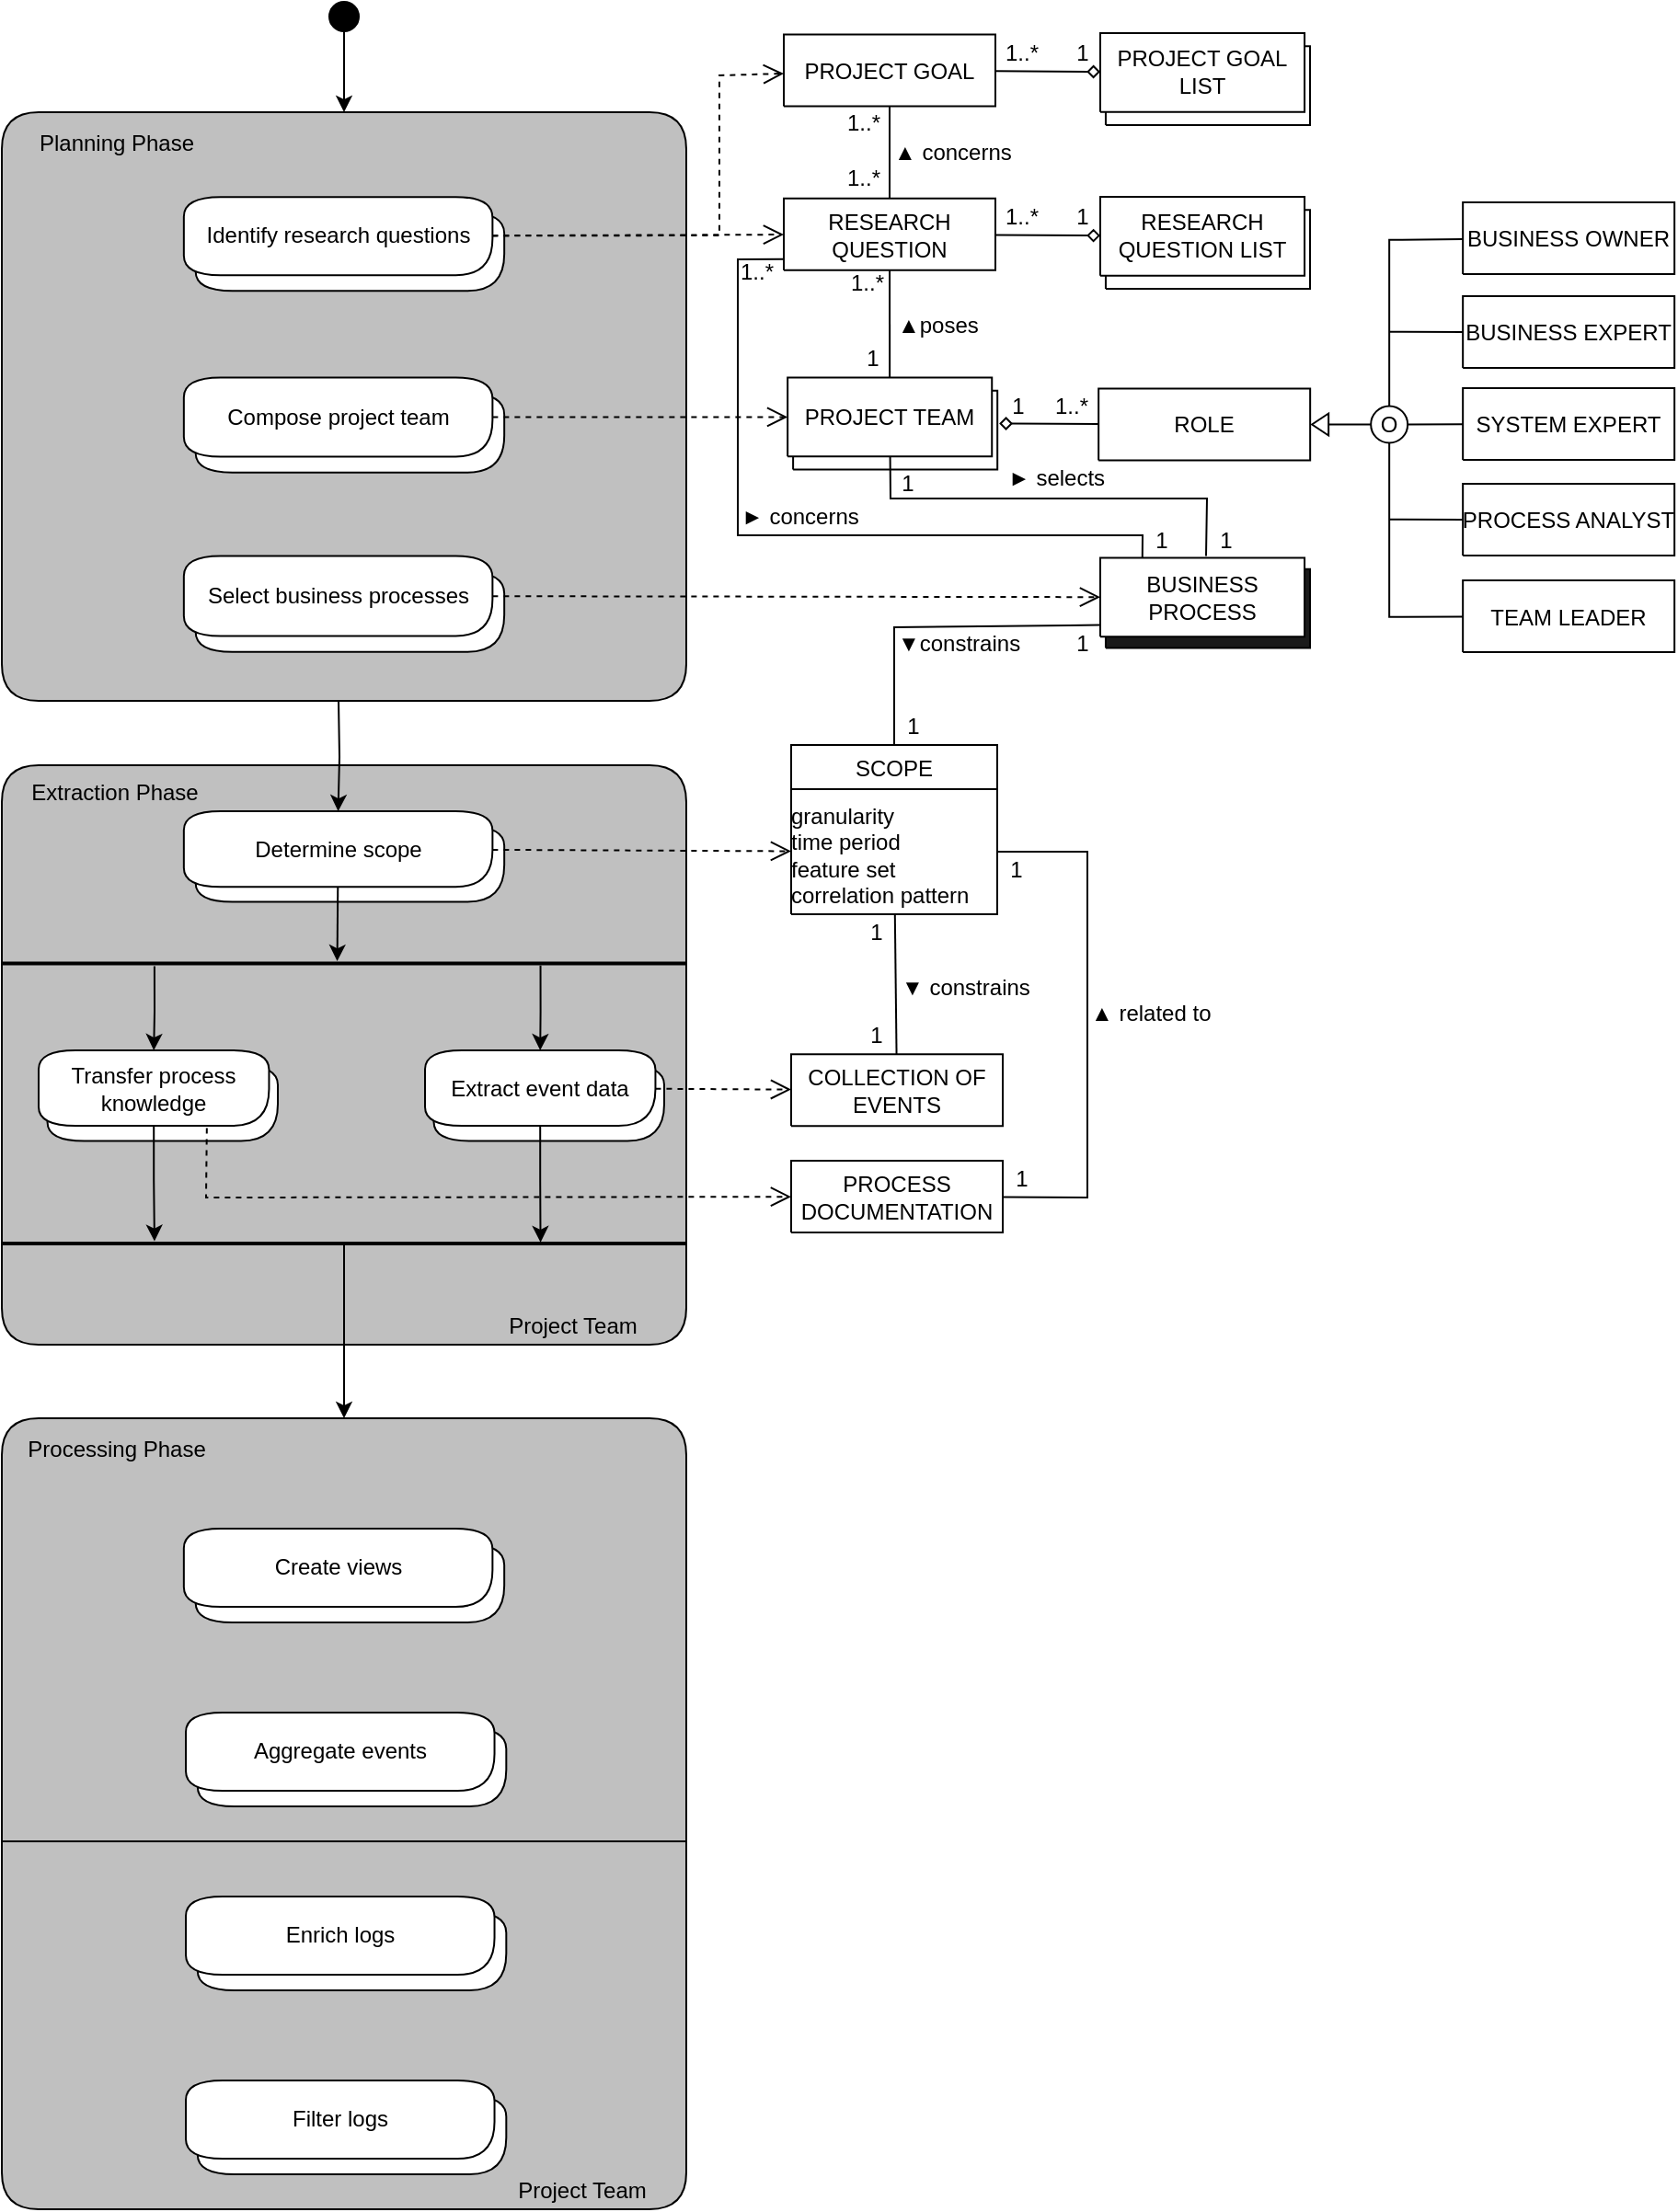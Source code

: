 <mxfile version="18.2.0" type="github">
  <diagram id="SHpENdd-WgaZAvgaDLae" name="Page-1">
    <mxGraphModel dx="2512" dy="752" grid="1" gridSize="10" guides="1" tooltips="1" connect="1" arrows="1" fold="1" page="1" pageScale="1" pageWidth="850" pageHeight="1100" math="0" shadow="0">
      <root>
        <mxCell id="0" />
        <mxCell id="1" parent="0" />
        <mxCell id="1AMB_EsV9tln2ZrjjmIT-2" style="vsdxID=5;fillColor=#C0C0C0;gradientColor=none;shape=stencil(nZBLDsIwDERP431wjlDKBThBRAyxCE2Vhu/pSTtFqrpg0Z1n5o0sDdlmCK4XYjOUnK7yVF8C2T0xaxcka6kX2ZZsc05ZLjndOw/du0qymRzx6OxGmo3Lp6N+BB4bmGjd0mP89kI2R++5baAPQKN2C/QXboL/oBvB1ft6THtgKY0Rcy7z9X7Vwva2/QI=);strokeColor=#000000;labelBackgroundColor=none;rounded=1;html=1;whiteSpace=wrap;" parent="1" vertex="1">
          <mxGeometry x="-60" y="280" width="372" height="319.998" as="geometry" />
        </mxCell>
        <mxCell id="1AMB_EsV9tln2ZrjjmIT-95" style="vsdxID=5;fillColor=#C0C0C0;gradientColor=none;shape=stencil(nZBLDsIwDERP431wjlDKBThBRAyxCE2Vhu/pSTtFqrpg0Z1n5o0sDdlmCK4XYjOUnK7yVF8C2T0xaxcka6kX2ZZsc05ZLjndOw/du0qymRzx6OxGmo3Lp6N+BB4bmGjd0mP89kI2R++5baAPQKN2C/QXboL/oBvB1ft6THtgKY0Rcy7z9X7Vwva2/QI=);strokeColor=#000000;labelBackgroundColor=none;rounded=1;html=1;whiteSpace=wrap;" parent="1" vertex="1">
          <mxGeometry x="-60" y="635" width="372" height="315" as="geometry" />
        </mxCell>
        <mxCell id="1AMB_EsV9tln2ZrjjmIT-93" style="edgeStyle=orthogonalEdgeStyle;rounded=0;orthogonalLoop=1;jettySize=auto;html=1;" parent="1" source="1AMB_EsV9tln2ZrjjmIT-1" target="1AMB_EsV9tln2ZrjjmIT-2" edge="1">
          <mxGeometry relative="1" as="geometry" />
        </mxCell>
        <mxCell id="1AMB_EsV9tln2ZrjjmIT-1" style="vsdxID=5;fillColor=#000000;gradientColor=none;shape=stencil(vVFBDgIhDHwNRxKE+IJ1/Ufjll0iLpuCLv5eSDWKevLgbaYznTatMF2cYEGhVUwUjri6IU3C7ITWbp6QXCpImF6YzgbCkcJ5HpgvUJ0VncKlJmTuU7VDqyuzLdM9O4EORaLcaIpa7yNoo75GqSwhuygpJEguzM1UDzSiLGOk9TDec1iKK+LyUf5lsf+tVcDzzNZ5z1961d/fUkr8UtPfAA==);strokeColor=#000000;labelBackgroundColor=none;rounded=0;html=1;whiteSpace=wrap;" parent="1" vertex="1">
          <mxGeometry x="118" y="220" width="16" height="16" as="geometry" />
        </mxCell>
        <mxCell id="1AMB_EsV9tln2ZrjjmIT-23" value="RESEARCH QUESTION" style="verticalAlign=middle;align=center;vsdxID=5;fillColor=#FFFFFF;gradientColor=none;shape=stencil(nZBLDoAgDERP0z3SIyjew0SURgSD+Lu9kMZoXLhwN9O+tukAlrNpJg1SzDH4QW/URgNYgZTkjA4UkwJUgGXng+6DX1zLfmoymdXo17xh5zmRJ6Q42BWCfc2oJfdAr+Yv+AP9Cb7OJ3H/2JG1HNGz/84klThPVCc=);strokeColor=#000000;spacingTop=1;spacingLeft=-2;spacingRight=-2;labelBackgroundColor=none;rounded=0;html=1;whiteSpace=wrap;" parent="1" vertex="1">
          <mxGeometry x="365" y="326.83" width="115" height="39" as="geometry" />
        </mxCell>
        <mxCell id="1AMB_EsV9tln2ZrjjmIT-39" value="BUSINESS EXPERT" style="verticalAlign=middle;align=center;vsdxID=5;fillColor=#FFFFFF;gradientColor=none;shape=stencil(nZBLDoAgDERP0z3SIyjew0SURgSD+Lu9kMZoXLhwN9O+tukAlrNpJg1SzDH4QW/URgNYgZTkjA4UkwJUgGXng+6DX1zLfmoymdXo17xh5zmRJ6Q42BWCfc2oJfdAr+Yv+AP9Cb7OJ3H/2JG1HNGz/84klThPVCc=);strokeColor=#000000;spacingTop=1;spacingLeft=-2;spacingRight=-2;labelBackgroundColor=none;rounded=0;html=1;whiteSpace=wrap;" parent="1" vertex="1">
          <mxGeometry x="734.08" y="380" width="115" height="39" as="geometry" />
        </mxCell>
        <mxCell id="1AMB_EsV9tln2ZrjjmIT-40" style="vsdxID=5;fillColor=none;gradientColor=none;strokeColor=none;labelBackgroundColor=none;rounded=0;html=1;whiteSpace=wrap;" parent="1" vertex="1">
          <mxGeometry x="537" y="326" width="115" height="50" as="geometry" />
        </mxCell>
        <mxCell id="1AMB_EsV9tln2ZrjjmIT-41" value="" style="verticalAlign=middle;align=center;vsdxID=6;fillColor=#FFFFFF;gradientColor=none;shape=stencil(nZBLDoAgDERP0z3SIyjew0SURgSD+Lu9kMZoXLhwN9O+tukAlrNpJg1SzDH4QW/URgNYgZTkjA4UkwJUgGXng+6DX1zLfmoymdXo17xh5zmRJ6Q42BWCfc2oJfdAr+Yv+AP9Cb7OJ3H/2JG1HNGz/84klThPVCc=);strokeColor=#000000;spacingLeft=-2;spacingRight=-2;labelBackgroundColor=none;rounded=0;html=1;whiteSpace=wrap;" parent="1AMB_EsV9tln2ZrjjmIT-40" vertex="1">
          <mxGeometry x="2.974" y="7.143" width="111.034" height="42.857" as="geometry" />
        </mxCell>
        <mxCell id="1AMB_EsV9tln2ZrjjmIT-42" value="RESEARCH QUESTION LIST" style="verticalAlign=middle;align=center;vsdxID=7;fillColor=#FFFFFF;gradientColor=none;shape=stencil(nZBLDoAgDERP0z3SIyjew0SURgSD+Lu9kMZoXLhwN9O+tukAlrNpJg1SzDH4QW/URgNYgZTkjA4UkwJUgGXng+6DX1zLfmoymdXo17xh5zmRJ6Q42BWCfc2oJfdAr+Yv+AP9Cb7OJ3H/2JG1HNGz/84klThPVCc=);strokeColor=#000000;spacingLeft=-2;spacingRight=-2;labelBackgroundColor=none;rounded=0;html=1;whiteSpace=wrap;" parent="1AMB_EsV9tln2ZrjjmIT-40" vertex="1">
          <mxGeometry width="111.034" height="42.857" as="geometry" />
        </mxCell>
        <mxCell id="1AMB_EsV9tln2ZrjjmIT-43" style="vsdxID=5;edgeStyle=none;startArrow=none;endFill=0;endArrow=diamond;startSize=5;endSize=5;strokeColor=#000000;spacingTop=0;spacingBottom=0;spacingLeft=0;spacingRight=0;verticalAlign=middle;html=1;labelBackgroundColor=#FFFFFF;rounded=0;" parent="1" source="1AMB_EsV9tln2ZrjjmIT-23" target="1AMB_EsV9tln2ZrjjmIT-42" edge="1">
          <mxGeometry y="-1069" relative="1" as="geometry">
            <mxPoint y="-1069" as="offset" />
            <Array as="points" />
            <mxPoint x="550" y="560.83" as="sourcePoint" />
            <mxPoint x="802" y="460.83" as="targetPoint" />
          </mxGeometry>
        </mxCell>
        <mxCell id="1AMB_EsV9tln2ZrjjmIT-45" value="1..*" style="text;html=1;align=center;verticalAlign=middle;resizable=0;points=[];autosize=1;strokeColor=none;fillColor=none;" parent="1" vertex="1">
          <mxGeometry x="479" y="327" width="30" height="20" as="geometry" />
        </mxCell>
        <mxCell id="1AMB_EsV9tln2ZrjjmIT-46" value="SYSTEM EXPERT" style="verticalAlign=middle;align=center;vsdxID=5;fillColor=#FFFFFF;gradientColor=none;shape=stencil(nZBLDoAgDERP0z3SIyjew0SURgSD+Lu9kMZoXLhwN9O+tukAlrNpJg1SzDH4QW/URgNYgZTkjA4UkwJUgGXng+6DX1zLfmoymdXo17xh5zmRJ6Q42BWCfc2oJfdAr+Yv+AP9Cb7OJ3H/2JG1HNGz/84klThPVCc=);strokeColor=#000000;spacingTop=1;spacingLeft=-2;spacingRight=-2;labelBackgroundColor=none;rounded=0;html=1;whiteSpace=wrap;" parent="1" vertex="1">
          <mxGeometry x="734.08" y="430.0" width="115" height="39" as="geometry" />
        </mxCell>
        <mxCell id="1AMB_EsV9tln2ZrjjmIT-47" value="BUSINESS OWNER" style="verticalAlign=middle;align=center;vsdxID=5;fillColor=#FFFFFF;gradientColor=none;shape=stencil(nZBLDoAgDERP0z3SIyjew0SURgSD+Lu9kMZoXLhwN9O+tukAlrNpJg1SzDH4QW/URgNYgZTkjA4UkwJUgGXng+6DX1zLfmoymdXo17xh5zmRJ6Q42BWCfc2oJfdAr+Yv+AP9Cb7OJ3H/2JG1HNGz/84klThPVCc=);strokeColor=#000000;spacingTop=1;spacingLeft=-2;spacingRight=-2;labelBackgroundColor=none;rounded=0;html=1;whiteSpace=wrap;" parent="1" vertex="1">
          <mxGeometry x="734.08" y="329" width="115" height="39" as="geometry" />
        </mxCell>
        <mxCell id="1AMB_EsV9tln2ZrjjmIT-48" value="PROCESS ANALYST" style="verticalAlign=middle;align=center;vsdxID=5;fillColor=#FFFFFF;gradientColor=none;shape=stencil(nZBLDoAgDERP0z3SIyjew0SURgSD+Lu9kMZoXLhwN9O+tukAlrNpJg1SzDH4QW/URgNYgZTkjA4UkwJUgGXng+6DX1zLfmoymdXo17xh5zmRJ6Q42BWCfc2oJfdAr+Yv+AP9Cb7OJ3H/2JG1HNGz/84klThPVCc=);strokeColor=#000000;spacingTop=1;spacingLeft=-2;spacingRight=-2;labelBackgroundColor=none;rounded=0;html=1;whiteSpace=wrap;" parent="1" vertex="1">
          <mxGeometry x="734.08" y="482.0" width="115" height="39" as="geometry" />
        </mxCell>
        <mxCell id="1AMB_EsV9tln2ZrjjmIT-54" style="vsdxID=5;edgeStyle=none;startArrow=none;endArrow=none;startSize=5;endSize=5;strokeColor=#000000;spacingTop=0;spacingBottom=0;spacingLeft=0;spacingRight=0;verticalAlign=middle;html=1;labelBackgroundColor=#FFFFFF;rounded=0;" parent="1" source="1AMB_EsV9tln2ZrjjmIT-39" edge="1">
          <mxGeometry y="-1149" relative="1" as="geometry">
            <mxPoint y="-1149" as="offset" />
            <Array as="points" />
            <mxPoint x="664.08" y="458.75" as="sourcePoint" />
            <mxPoint x="694.08" y="399.42" as="targetPoint" />
          </mxGeometry>
        </mxCell>
        <mxCell id="1AMB_EsV9tln2ZrjjmIT-56" style="vsdxID=5;edgeStyle=none;startArrow=none;endArrow=none;startSize=5;endSize=5;strokeColor=#000000;spacingTop=0;spacingBottom=0;spacingLeft=0;spacingRight=0;verticalAlign=middle;html=1;labelBackgroundColor=#FFFFFF;rounded=0;entryX=1;entryY=0.5;entryDx=0;entryDy=0;" parent="1" source="1AMB_EsV9tln2ZrjjmIT-46" target="1AMB_EsV9tln2ZrjjmIT-79" edge="1">
          <mxGeometry y="-1149" relative="1" as="geometry">
            <mxPoint y="-1149" as="offset" />
            <Array as="points" />
            <mxPoint x="754.08" y="404.75" as="sourcePoint" />
            <mxPoint x="694.08" y="436.75" as="targetPoint" />
          </mxGeometry>
        </mxCell>
        <mxCell id="1AMB_EsV9tln2ZrjjmIT-59" value="TEAM LEADER" style="verticalAlign=middle;align=center;vsdxID=5;fillColor=#FFFFFF;gradientColor=none;shape=stencil(nZBLDoAgDERP0z3SIyjew0SURgSD+Lu9kMZoXLhwN9O+tukAlrNpJg1SzDH4QW/URgNYgZTkjA4UkwJUgGXng+6DX1zLfmoymdXo17xh5zmRJ6Q42BWCfc2oJfdAr+Yv+AP9Cb7OJ3H/2JG1HNGz/84klThPVCc=);strokeColor=#000000;spacingTop=1;spacingLeft=-2;spacingRight=-2;labelBackgroundColor=none;rounded=0;html=1;whiteSpace=wrap;" parent="1" vertex="1">
          <mxGeometry x="734.08" y="534.5" width="115" height="39" as="geometry" />
        </mxCell>
        <mxCell id="1AMB_EsV9tln2ZrjjmIT-63" style="vsdxID=5;edgeStyle=none;startArrow=none;endArrow=none;startSize=5;endSize=5;strokeColor=#000000;spacingTop=0;spacingBottom=0;spacingLeft=0;spacingRight=0;verticalAlign=middle;html=1;labelBackgroundColor=#FFFFFF;rounded=0;entryX=0.5;entryY=1;entryDx=0;entryDy=0;" parent="1" source="1AMB_EsV9tln2ZrjjmIT-59" target="1AMB_EsV9tln2ZrjjmIT-79" edge="1">
          <mxGeometry y="-1149" relative="1" as="geometry">
            <mxPoint y="-1149" as="offset" />
            <Array as="points">
              <mxPoint x="694.08" y="554.42" />
            </Array>
            <mxPoint x="744.08" y="433.75" as="sourcePoint" />
            <mxPoint x="694.08" y="528.75" as="targetPoint" />
          </mxGeometry>
        </mxCell>
        <mxCell id="1AMB_EsV9tln2ZrjjmIT-76" value="1" style="text;html=1;align=center;verticalAlign=middle;resizable=0;points=[];autosize=1;strokeColor=none;fillColor=none;" parent="1" vertex="1">
          <mxGeometry x="517" y="327.0" width="20" height="20" as="geometry" />
        </mxCell>
        <mxCell id="1AMB_EsV9tln2ZrjjmIT-77" value="ROLE" style="verticalAlign=middle;align=center;vsdxID=5;fillColor=#FFFFFF;gradientColor=none;shape=stencil(nZBLDoAgDERP0z3SIyjew0SURgSD+Lu9kMZoXLhwN9O+tukAlrNpJg1SzDH4QW/URgNYgZTkjA4UkwJUgGXng+6DX1zLfmoymdXo17xh5zmRJ6Q42BWCfc2oJfdAr+Yv+AP9Cb7OJ3H/2JG1HNGz/84klThPVCc=);strokeColor=#000000;spacingTop=1;spacingLeft=-2;spacingRight=-2;labelBackgroundColor=none;rounded=0;html=1;whiteSpace=wrap;" parent="1" vertex="1">
          <mxGeometry x="536.08" y="430.25" width="115" height="39" as="geometry" />
        </mxCell>
        <mxCell id="1AMB_EsV9tln2ZrjjmIT-78" style="vsdxID=5;edgeStyle=none;startArrow=none;endFill=0;endArrow=diamond;startSize=5;endSize=5;strokeColor=#000000;spacingTop=0;spacingBottom=0;spacingLeft=0;spacingRight=0;verticalAlign=middle;html=1;labelBackgroundColor=#FFFFFF;rounded=0;entryX=1;entryY=0.5;entryDx=0;entryDy=0;" parent="1" source="1AMB_EsV9tln2ZrjjmIT-77" edge="1">
          <mxGeometry y="-1069" relative="1" as="geometry">
            <mxPoint y="-1069" as="offset" />
            <Array as="points" />
            <mxPoint x="549.08" y="534.42" as="sourcePoint" />
            <mxPoint x="482.08" y="449.25" as="targetPoint" />
          </mxGeometry>
        </mxCell>
        <mxCell id="1AMB_EsV9tln2ZrjjmIT-80" style="vsdxID=5;edgeStyle=none;startArrow=none;endArrow=none;startSize=5;endSize=5;strokeColor=#000000;spacingTop=0;spacingBottom=0;spacingLeft=0;spacingRight=0;verticalAlign=middle;html=1;labelBackgroundColor=#FFFFFF;rounded=0;exitX=0.5;exitY=0;exitDx=0;exitDy=0;" parent="1" source="1AMB_EsV9tln2ZrjjmIT-79" target="1AMB_EsV9tln2ZrjjmIT-47" edge="1">
          <mxGeometry y="-1149" relative="1" as="geometry">
            <mxPoint y="-1149" as="offset" />
            <Array as="points">
              <mxPoint x="694.08" y="349.42" />
            </Array>
            <mxPoint x="549.08" y="459.42" as="sourcePoint" />
            <mxPoint x="709.08" y="479.42" as="targetPoint" />
          </mxGeometry>
        </mxCell>
        <mxCell id="1AMB_EsV9tln2ZrjjmIT-88" value="" style="group" parent="1" vertex="1" connectable="0">
          <mxGeometry x="652.08" y="414.75" width="52" height="20" as="geometry" />
        </mxCell>
        <mxCell id="1AMB_EsV9tln2ZrjjmIT-79" value="O" style="ellipse;whiteSpace=wrap;html=1;aspect=fixed;" parent="1AMB_EsV9tln2ZrjjmIT-88" vertex="1">
          <mxGeometry x="32" y="25" width="20" height="20" as="geometry" />
        </mxCell>
        <mxCell id="1AMB_EsV9tln2ZrjjmIT-82" value="" style="triangle;whiteSpace=wrap;html=1;direction=west;" parent="1AMB_EsV9tln2ZrjjmIT-88" vertex="1">
          <mxGeometry y="29.0" width="9" height="12" as="geometry" />
        </mxCell>
        <mxCell id="1AMB_EsV9tln2ZrjjmIT-84" style="vsdxID=5;edgeStyle=none;startArrow=none;endArrow=none;startSize=5;endSize=5;strokeColor=#000000;spacingTop=0;spacingBottom=0;spacingLeft=0;spacingRight=0;verticalAlign=middle;html=1;labelBackgroundColor=#FFFFFF;rounded=0;exitX=0;exitY=0.5;exitDx=0;exitDy=0;entryX=0;entryY=0.5;entryDx=0;entryDy=0;" parent="1AMB_EsV9tln2ZrjjmIT-88" source="1AMB_EsV9tln2ZrjjmIT-82" target="1AMB_EsV9tln2ZrjjmIT-79" edge="1">
          <mxGeometry y="-1149" relative="1" as="geometry">
            <mxPoint y="-1149" as="offset" />
            <Array as="points" />
            <mxPoint x="-103" y="44.67" as="sourcePoint" />
            <mxPoint x="-133" y="154.67" as="targetPoint" />
          </mxGeometry>
        </mxCell>
        <mxCell id="1AMB_EsV9tln2ZrjjmIT-106" value="1" style="text;html=1;align=center;verticalAlign=middle;resizable=0;points=[];autosize=1;strokeColor=none;fillColor=none;" parent="1" vertex="1">
          <mxGeometry x="482.08" y="430.0" width="20" height="20" as="geometry" />
        </mxCell>
        <mxCell id="1AMB_EsV9tln2ZrjjmIT-107" value="1..*" style="text;html=1;align=center;verticalAlign=middle;resizable=0;points=[];autosize=1;strokeColor=none;fillColor=none;" parent="1" vertex="1">
          <mxGeometry x="506.08" y="430.25" width="30" height="20" as="geometry" />
        </mxCell>
        <mxCell id="1AMB_EsV9tln2ZrjjmIT-108" style="vsdxID=5;fillColor=none;gradientColor=none;strokeColor=none;spacingTop=-3;spacingBottom=-3;spacingLeft=-3;spacingRight=-3;labelBackgroundColor=none;rounded=0;html=1;whiteSpace=wrap;" parent="1" vertex="1">
          <mxGeometry x="369" y="624" width="112" height="92" as="geometry" />
        </mxCell>
        <mxCell id="1AMB_EsV9tln2ZrjjmIT-109" value="SCOPE" style="verticalAlign=middle;align=center;vsdxID=7;fillColor=#FFFFFF;gradientColor=none;shape=stencil(nZBLDoAgDERP0z3SIyjew0SURgSD+Lu9kMZoXLhwN9O+tukAlrNpJg1SzDH4QW/URgNYgZTkjA4UkwJUgGXng+6DX1zLfmoymdXo17xh5zmRJ6Q42BWCfc2oJfdAr+Yv+AP9Cb7OJ3H/2JG1HNGz/84klThPVCc=);strokeColor=#000000;spacingTop=1;spacingLeft=-2;spacingRight=-2;labelBackgroundColor=none;rounded=0;html=1;whiteSpace=wrap;" parent="1AMB_EsV9tln2ZrjjmIT-108" vertex="1">
          <mxGeometry width="112" height="24" as="geometry" />
        </mxCell>
        <mxCell id="1AMB_EsV9tln2ZrjjmIT-110" value="&lt;div&gt;granularity&lt;/div&gt;&lt;div&gt;time period&lt;/div&gt;&lt;div&gt;feature set&lt;br&gt;&lt;/div&gt;&lt;div&gt;correlation pattern&lt;br&gt;&lt;/div&gt;" style="verticalAlign=top;align=left;vsdxID=8;fillColor=#FFFFFF;gradientColor=none;shape=stencil(nZBLDoAgDERP0z3SIyjew0SURgSD+Lu9kMZoXLhwN9O+tukAlrNpJg1SzDH4QW/URgNYgZTkjA4UkwJUgGXng+6DX1zLfmoymdXo17xh5zmRJ6Q42BWCfc2oJfdAr+Yv+AP9Cb7OJ3H/2JG1HNGz/84klThPVCc=);strokeColor=#000000;spacingTop=1;spacingLeft=-2;spacingRight=-2;labelBackgroundColor=none;rounded=0;html=1;whiteSpace=wrap;" parent="1AMB_EsV9tln2ZrjjmIT-108" vertex="1">
          <mxGeometry y="24" width="112" height="68" as="geometry" />
        </mxCell>
        <mxCell id="1AMB_EsV9tln2ZrjjmIT-114" value="&lt;div align=&quot;left&quot;&gt;► selects&lt;/div&gt;" style="text;html=1;align=left;verticalAlign=middle;resizable=0;points=[];autosize=1;strokeColor=none;fillColor=none;rotation=0;" parent="1" vertex="1">
          <mxGeometry x="485" y="469.25" width="70" height="20" as="geometry" />
        </mxCell>
        <mxCell id="1AMB_EsV9tln2ZrjjmIT-115" style="vsdxID=5;edgeStyle=none;startArrow=none;endArrow=none;startSize=5;endSize=5;strokeColor=#000000;spacingTop=0;spacingBottom=0;spacingLeft=0;spacingRight=0;verticalAlign=middle;html=1;labelBackgroundColor=#FFFFFF;rounded=0;fontSize=18;entryX=0;entryY=0.846;entryDx=0;entryDy=0;entryPerimeter=0;exitX=0.199;exitY=0.021;exitDx=0;exitDy=0;exitPerimeter=0;" parent="1" target="1AMB_EsV9tln2ZrjjmIT-23" edge="1" source="xllEy8jL0NuWVvfhMCPy-58">
          <mxGeometry y="-1149" relative="1" as="geometry">
            <mxPoint y="-1149" as="offset" />
            <Array as="points">
              <mxPoint x="560" y="510" />
              <mxPoint x="340" y="510" />
              <mxPoint x="340" y="360" />
            </Array>
            <mxPoint x="530" y="510" as="sourcePoint" />
            <mxPoint x="500" y="370" as="targetPoint" />
          </mxGeometry>
        </mxCell>
        <mxCell id="1AMB_EsV9tln2ZrjjmIT-117" value="&lt;div align=&quot;left&quot;&gt;► concerns&lt;br&gt;&lt;/div&gt;" style="text;html=1;align=left;verticalAlign=middle;resizable=0;points=[];autosize=1;strokeColor=none;fillColor=none;rotation=0;" parent="1" vertex="1">
          <mxGeometry x="340" y="489.83" width="80" height="20" as="geometry" />
        </mxCell>
        <mxCell id="1AMB_EsV9tln2ZrjjmIT-118" style="vsdxID=5;edgeStyle=none;startArrow=none;endArrow=none;startSize=5;endSize=5;strokeColor=#000000;spacingTop=0;spacingBottom=0;spacingLeft=0;spacingRight=0;verticalAlign=middle;html=1;labelBackgroundColor=#FFFFFF;rounded=0;" parent="1" source="1AMB_EsV9tln2ZrjjmIT-48" edge="1">
          <mxGeometry y="-1149" relative="1" as="geometry">
            <mxPoint y="-1149" as="offset" />
            <Array as="points" />
            <mxPoint x="729.08" y="501.45" as="sourcePoint" />
            <mxPoint x="694.08" y="501.42" as="targetPoint" />
          </mxGeometry>
        </mxCell>
        <mxCell id="1AMB_EsV9tln2ZrjjmIT-119" value="1..*" style="text;html=1;align=center;verticalAlign=middle;resizable=0;points=[];autosize=1;strokeColor=none;fillColor=none;" parent="1" vertex="1">
          <mxGeometry x="335" y="357.11" width="30" height="20" as="geometry" />
        </mxCell>
        <mxCell id="1AMB_EsV9tln2ZrjjmIT-120" value="1" style="text;html=1;align=center;verticalAlign=middle;resizable=0;points=[];autosize=1;strokeColor=none;fillColor=none;" parent="1" vertex="1">
          <mxGeometry x="560" y="502.5" width="20" height="20" as="geometry" />
        </mxCell>
        <mxCell id="1AMB_EsV9tln2ZrjjmIT-123" style="vsdxID=5;edgeStyle=none;startArrow=none;endArrow=none;startSize=5;endSize=5;strokeColor=#000000;spacingTop=0;spacingBottom=0;spacingLeft=0;spacingRight=0;verticalAlign=middle;html=1;labelBackgroundColor=#FFFFFF;rounded=0;" parent="1" source="xllEy8jL0NuWVvfhMCPy-63" target="1AMB_EsV9tln2ZrjjmIT-23" edge="1">
          <mxGeometry y="-1149" relative="1" as="geometry">
            <mxPoint y="-1149" as="offset" />
            <Array as="points" />
            <mxPoint x="423.513" y="421.83" as="sourcePoint" />
            <mxPoint x="404.517" y="369.997" as="targetPoint" />
          </mxGeometry>
        </mxCell>
        <mxCell id="1AMB_EsV9tln2ZrjjmIT-124" value="&lt;div align=&quot;left&quot;&gt;▲poses&lt;/div&gt;" style="text;html=1;align=left;verticalAlign=middle;resizable=0;points=[];autosize=1;strokeColor=none;fillColor=none;rotation=0;" parent="1" vertex="1">
          <mxGeometry x="425" y="386.14" width="60" height="20" as="geometry" />
        </mxCell>
        <mxCell id="1AMB_EsV9tln2ZrjjmIT-125" value="1..*" style="text;html=1;align=center;verticalAlign=middle;resizable=0;points=[];autosize=1;strokeColor=none;fillColor=none;" parent="1" vertex="1">
          <mxGeometry x="395" y="362.83" width="30" height="20" as="geometry" />
        </mxCell>
        <mxCell id="1AMB_EsV9tln2ZrjjmIT-126" value="1" style="text;html=1;align=center;verticalAlign=middle;resizable=0;points=[];autosize=1;strokeColor=none;fillColor=none;" parent="1" vertex="1">
          <mxGeometry x="403" y="403.83" width="20" height="20" as="geometry" />
        </mxCell>
        <mxCell id="1AMB_EsV9tln2ZrjjmIT-130" style="vsdxID=5;edgeStyle=none;startArrow=none;endArrow=none;startSize=5;endSize=5;strokeColor=#000000;spacingTop=0;spacingBottom=0;spacingLeft=0;spacingRight=0;verticalAlign=middle;html=1;labelBackgroundColor=#FFFFFF;rounded=0;" parent="1" edge="1" target="1AMB_EsV9tln2ZrjjmIT-110" source="xllEy8jL0NuWVvfhMCPy-42">
          <mxGeometry y="-1149" relative="1" as="geometry">
            <mxPoint y="-1149" as="offset" />
            <Array as="points" />
            <mxPoint x="413.513" y="783.5" as="sourcePoint" />
            <mxPoint x="413.503" y="727.5" as="targetPoint" />
          </mxGeometry>
        </mxCell>
        <mxCell id="1AMB_EsV9tln2ZrjjmIT-131" value="&lt;div align=&quot;left&quot;&gt;▼ constrains&lt;/div&gt;" style="text;html=1;align=left;verticalAlign=middle;resizable=0;points=[];autosize=1;strokeColor=none;fillColor=none;rotation=0;" parent="1" vertex="1">
          <mxGeometry x="427" y="745.5" width="90" height="20" as="geometry" />
        </mxCell>
        <mxCell id="1AMB_EsV9tln2ZrjjmIT-132" value="1" style="text;html=1;align=center;verticalAlign=middle;resizable=0;points=[];autosize=1;strokeColor=none;fillColor=none;" parent="1" vertex="1">
          <mxGeometry x="405" y="716" width="20" height="20" as="geometry" />
        </mxCell>
        <mxCell id="1AMB_EsV9tln2ZrjjmIT-133" value="1" style="text;html=1;align=center;verticalAlign=middle;resizable=0;points=[];autosize=1;strokeColor=none;fillColor=none;" parent="1" vertex="1">
          <mxGeometry x="405.08" y="772.13" width="20" height="20" as="geometry" />
        </mxCell>
        <mxCell id="xllEy8jL0NuWVvfhMCPy-7" style="vsdxID=5;fillColor=none;gradientColor=none;strokeColor=none;labelBackgroundColor=none;rounded=0;html=1;whiteSpace=wrap;" vertex="1" parent="1">
          <mxGeometry x="38.925" y="660.038" width="174.15" height="49.262" as="geometry" />
        </mxCell>
        <mxCell id="xllEy8jL0NuWVvfhMCPy-8" value="" style="verticalAlign=middle;align=center;vsdxID=6;fillColor=#FFFFFF;gradientColor=none;shape=stencil(nZBLDsIwDERP431wjlDKBThBRAyxCE2Vhu/pSTtFqrpg0Z1n5o0sDdlmCK4XYjOUnK7yVF8C2T0xaxcka6kX2ZZsc05ZLjndOw/du0qymRzx6OxGmo3Lp6N+BB4bmGjd0mP89kI2R++5baAPQKN2C/QXboL/oBvB1ft6THtgKY0Rcy7z9X7Vwva2/QI=);strokeColor=#000000;labelBackgroundColor=none;rounded=1;html=1;whiteSpace=wrap;" vertex="1" parent="xllEy8jL0NuWVvfhMCPy-7">
          <mxGeometry x="6.391" y="8.21" width="167.759" height="41.051" as="geometry" />
        </mxCell>
        <mxCell id="xllEy8jL0NuWVvfhMCPy-9" value="Determine scope" style="verticalAlign=middle;align=center;vsdxID=7;fillColor=#FFFFFF;gradientColor=none;shape=stencil(nZBLDsIwDERP431wjlDKBThBRAyxCE2Vhu/pSTtFqrpg0Z1n5o0sDdlmCK4XYjOUnK7yVF8C2T0xaxcka6kX2ZZsc05ZLjndOw/du0qymRzx6OxGmo3Lp6N+BB4bmGjd0mP89kI2R++5baAPQKN2C/QXboL/oBvB1ft6THtgKY0Rcy7z9X7Vwva2/QI=);strokeColor=#000000;labelBackgroundColor=none;rounded=1;html=1;whiteSpace=wrap;" vertex="1" parent="xllEy8jL0NuWVvfhMCPy-7">
          <mxGeometry width="167.759" height="41.051" as="geometry" />
        </mxCell>
        <mxCell id="xllEy8jL0NuWVvfhMCPy-10" style="vsdxID=5;fillColor=none;gradientColor=none;strokeColor=none;labelBackgroundColor=none;rounded=0;html=1;whiteSpace=wrap;" vertex="1" parent="1">
          <mxGeometry x="-40" y="790.004" width="130" height="49.258" as="geometry" />
        </mxCell>
        <mxCell id="xllEy8jL0NuWVvfhMCPy-11" value="" style="verticalAlign=middle;align=center;vsdxID=6;fillColor=#FFFFFF;gradientColor=none;shape=stencil(nZBLDsIwDERP431wjlDKBThBRAyxCE2Vhu/pSTtFqrpg0Z1n5o0sDdlmCK4XYjOUnK7yVF8C2T0xaxcka6kX2ZZsc05ZLjndOw/du0qymRzx6OxGmo3Lp6N+BB4bmGjd0mP89kI2R++5baAPQKN2C/QXboL/oBvB1ft6THtgKY0Rcy7z9X7Vwva2/QI=);strokeColor=#000000;labelBackgroundColor=none;rounded=1;html=1;whiteSpace=wrap;" vertex="1" parent="xllEy8jL0NuWVvfhMCPy-10">
          <mxGeometry x="4.771" y="8.21" width="125.229" height="41.049" as="geometry" />
        </mxCell>
        <mxCell id="xllEy8jL0NuWVvfhMCPy-12" value="Transfer process knowledge" style="verticalAlign=middle;align=center;vsdxID=7;fillColor=#FFFFFF;gradientColor=none;shape=stencil(nZBLDsIwDERP431wjlDKBThBRAyxCE2Vhu/pSTtFqrpg0Z1n5o0sDdlmCK4XYjOUnK7yVF8C2T0xaxcka6kX2ZZsc05ZLjndOw/du0qymRzx6OxGmo3Lp6N+BB4bmGjd0mP89kI2R++5baAPQKN2C/QXboL/oBvB1ft6THtgKY0Rcy7z9X7Vwva2/QI=);strokeColor=#000000;labelBackgroundColor=none;rounded=1;html=1;whiteSpace=wrap;" vertex="1" parent="xllEy8jL0NuWVvfhMCPy-10">
          <mxGeometry width="125.229" height="41.049" as="geometry" />
        </mxCell>
        <mxCell id="xllEy8jL0NuWVvfhMCPy-13" style="vsdxID=5;fillColor=none;gradientColor=none;strokeColor=none;labelBackgroundColor=none;rounded=0;html=1;whiteSpace=wrap;" vertex="1" parent="1">
          <mxGeometry x="170" y="790.004" width="130" height="49.258" as="geometry" />
        </mxCell>
        <mxCell id="xllEy8jL0NuWVvfhMCPy-14" value="" style="verticalAlign=middle;align=center;vsdxID=6;fillColor=#FFFFFF;gradientColor=none;shape=stencil(nZBLDsIwDERP431wjlDKBThBRAyxCE2Vhu/pSTtFqrpg0Z1n5o0sDdlmCK4XYjOUnK7yVF8C2T0xaxcka6kX2ZZsc05ZLjndOw/du0qymRzx6OxGmo3Lp6N+BB4bmGjd0mP89kI2R++5baAPQKN2C/QXboL/oBvB1ft6THtgKY0Rcy7z9X7Vwva2/QI=);strokeColor=#000000;labelBackgroundColor=none;rounded=1;html=1;whiteSpace=wrap;" vertex="1" parent="xllEy8jL0NuWVvfhMCPy-13">
          <mxGeometry x="4.771" y="8.21" width="125.229" height="41.049" as="geometry" />
        </mxCell>
        <mxCell id="xllEy8jL0NuWVvfhMCPy-15" value="Extract event data" style="verticalAlign=middle;align=center;vsdxID=7;fillColor=#FFFFFF;gradientColor=none;shape=stencil(nZBLDsIwDERP431wjlDKBThBRAyxCE2Vhu/pSTtFqrpg0Z1n5o0sDdlmCK4XYjOUnK7yVF8C2T0xaxcka6kX2ZZsc05ZLjndOw/du0qymRzx6OxGmo3Lp6N+BB4bmGjd0mP89kI2R++5baAPQKN2C/QXboL/oBvB1ft6THtgKY0Rcy7z9X7Vwva2/QI=);strokeColor=#000000;labelBackgroundColor=none;rounded=1;html=1;whiteSpace=wrap;" vertex="1" parent="xllEy8jL0NuWVvfhMCPy-13">
          <mxGeometry width="125.229" height="41.049" as="geometry" />
        </mxCell>
        <mxCell id="1AMB_EsV9tln2ZrjjmIT-111" style="vsdxID=5;edgeStyle=none;dashed=1;startArrow=none;endArrow=open;startSize=9;endSize=9;strokeColor=#000000;spacingTop=0;spacingBottom=0;spacingLeft=0;spacingRight=0;verticalAlign=middle;html=1;labelBackgroundColor=#FFFFFF;rounded=0;" parent="1" source="xllEy8jL0NuWVvfhMCPy-9" target="1AMB_EsV9tln2ZrjjmIT-110" edge="1">
          <mxGeometry y="-1092" relative="1" as="geometry">
            <mxPoint x="36" y="-1115" as="offset" />
            <Array as="points" />
            <mxPoint x="206.684" y="686.202" as="sourcePoint" />
            <mxPoint x="420" y="615" as="targetPoint" />
          </mxGeometry>
        </mxCell>
        <mxCell id="1AMB_EsV9tln2ZrjjmIT-92" style="edgeStyle=orthogonalEdgeStyle;rounded=0;orthogonalLoop=1;jettySize=auto;html=1;" parent="1" target="xllEy8jL0NuWVvfhMCPy-9" edge="1">
          <mxGeometry relative="1" as="geometry">
            <mxPoint x="161" y="570" as="targetPoint" />
            <mxPoint x="123" y="600" as="sourcePoint" />
          </mxGeometry>
        </mxCell>
        <mxCell id="xllEy8jL0NuWVvfhMCPy-34" style="edgeStyle=orthogonalEdgeStyle;rounded=0;orthogonalLoop=1;jettySize=auto;html=1;exitX=0.223;exitY=0.642;exitDx=0;exitDy=0;exitPerimeter=0;" edge="1" parent="1" source="xllEy8jL0NuWVvfhMCPy-28" target="xllEy8jL0NuWVvfhMCPy-12">
          <mxGeometry relative="1" as="geometry">
            <mxPoint x="136" y="670.038" as="targetPoint" />
            <mxPoint x="23" y="750" as="sourcePoint" />
          </mxGeometry>
        </mxCell>
        <mxCell id="xllEy8jL0NuWVvfhMCPy-35" style="edgeStyle=orthogonalEdgeStyle;rounded=0;orthogonalLoop=1;jettySize=auto;html=1;exitX=0.787;exitY=0.604;exitDx=0;exitDy=0;exitPerimeter=0;" edge="1" parent="1" source="xllEy8jL0NuWVvfhMCPy-28" target="xllEy8jL0NuWVvfhMCPy-15">
          <mxGeometry relative="1" as="geometry">
            <mxPoint x="32.6" y="800.004" as="targetPoint" />
            <mxPoint x="32.956" y="754.23" as="sourcePoint" />
          </mxGeometry>
        </mxCell>
        <mxCell id="xllEy8jL0NuWVvfhMCPy-37" style="edgeStyle=none;rounded=0;orthogonalLoop=1;jettySize=auto;html=1;entryX=0.49;entryY=0.371;entryDx=0;entryDy=0;entryPerimeter=0;fillColor=#000000;" edge="1" parent="1" source="xllEy8jL0NuWVvfhMCPy-9" target="xllEy8jL0NuWVvfhMCPy-28">
          <mxGeometry relative="1" as="geometry" />
        </mxCell>
        <mxCell id="xllEy8jL0NuWVvfhMCPy-38" style="edgeStyle=orthogonalEdgeStyle;rounded=0;orthogonalLoop=1;jettySize=auto;html=1;entryX=0.223;entryY=0.377;entryDx=0;entryDy=0;entryPerimeter=0;" edge="1" parent="1" source="xllEy8jL0NuWVvfhMCPy-12" target="xllEy8jL0NuWVvfhMCPy-36">
          <mxGeometry relative="1" as="geometry">
            <mxPoint x="32.619" y="800.004" as="targetPoint" />
            <mxPoint x="32.956" y="754.23" as="sourcePoint" />
          </mxGeometry>
        </mxCell>
        <mxCell id="xllEy8jL0NuWVvfhMCPy-39" style="edgeStyle=orthogonalEdgeStyle;rounded=0;orthogonalLoop=1;jettySize=auto;html=1;entryX=0.787;entryY=0.444;entryDx=0;entryDy=0;entryPerimeter=0;" edge="1" parent="1" source="xllEy8jL0NuWVvfhMCPy-15" target="xllEy8jL0NuWVvfhMCPy-36">
          <mxGeometry relative="1" as="geometry">
            <mxPoint x="32.956" y="905.81" as="targetPoint" />
            <mxPoint x="32.6" y="841.053" as="sourcePoint" />
          </mxGeometry>
        </mxCell>
        <mxCell id="xllEy8jL0NuWVvfhMCPy-40" value="" style="group" vertex="1" connectable="0" parent="1">
          <mxGeometry x="-60" y="640.038" width="372" height="259.962" as="geometry" />
        </mxCell>
        <mxCell id="1AMB_EsV9tln2ZrjjmIT-96" value="Extraction Phase" style="text;html=1;align=center;verticalAlign=middle;resizable=0;points=[];autosize=1;strokeColor=none;fillColor=none;" parent="xllEy8jL0NuWVvfhMCPy-40" vertex="1">
          <mxGeometry x="6.159" width="110" height="20" as="geometry" />
        </mxCell>
        <mxCell id="xllEy8jL0NuWVvfhMCPy-28" value="" style="line;strokeWidth=2;html=1;" vertex="1" parent="xllEy8jL0NuWVvfhMCPy-40">
          <mxGeometry y="97.772" width="372" height="10" as="geometry" />
        </mxCell>
        <mxCell id="xllEy8jL0NuWVvfhMCPy-36" value="" style="line;strokeWidth=2;html=1;" vertex="1" parent="xllEy8jL0NuWVvfhMCPy-40">
          <mxGeometry y="249.962" width="372" height="10" as="geometry" />
        </mxCell>
        <mxCell id="xllEy8jL0NuWVvfhMCPy-42" value="COLLECTION OF EVENTS" style="verticalAlign=middle;align=center;vsdxID=5;fillColor=#FFFFFF;gradientColor=none;shape=stencil(nZBLDoAgDERP0z3SIyjew0SURgSD+Lu9kMZoXLhwN9O+tukAlrNpJg1SzDH4QW/URgNYgZTkjA4UkwJUgGXng+6DX1zLfmoymdXo17xh5zmRJ6Q42BWCfc2oJfdAr+Yv+AP9Cb7OJ3H/2JG1HNGz/84klThPVCc=);strokeColor=#000000;spacingTop=1;spacingLeft=-2;spacingRight=-2;labelBackgroundColor=none;rounded=0;html=1;whiteSpace=wrap;" vertex="1" parent="1">
          <mxGeometry x="369" y="792.13" width="115" height="39" as="geometry" />
        </mxCell>
        <mxCell id="1AMB_EsV9tln2ZrjjmIT-4" value="Planning Phase" style="text;html=1;align=center;verticalAlign=middle;resizable=0;points=[];autosize=1;strokeColor=none;fillColor=none;" parent="1" vertex="1">
          <mxGeometry x="-47.682" y="286.956" width="100" height="20" as="geometry" />
        </mxCell>
        <mxCell id="1AMB_EsV9tln2ZrjjmIT-7" style="vsdxID=5;fillColor=none;gradientColor=none;strokeColor=none;labelBackgroundColor=none;rounded=0;html=1;whiteSpace=wrap;" parent="1" vertex="1">
          <mxGeometry x="38.925" y="326.093" width="174.15" height="51.013" as="geometry" />
        </mxCell>
        <mxCell id="1AMB_EsV9tln2ZrjjmIT-8" value="" style="verticalAlign=middle;align=center;vsdxID=6;fillColor=#FFFFFF;gradientColor=none;shape=stencil(nZBLDsIwDERP431wjlDKBThBRAyxCE2Vhu/pSTtFqrpg0Z1n5o0sDdlmCK4XYjOUnK7yVF8C2T0xaxcka6kX2ZZsc05ZLjndOw/du0qymRzx6OxGmo3Lp6N+BB4bmGjd0mP89kI2R++5baAPQKN2C/QXboL/oBvB1ft6THtgKY0Rcy7z9X7Vwva2/QI=);strokeColor=#000000;labelBackgroundColor=none;rounded=1;html=1;whiteSpace=wrap;" parent="1AMB_EsV9tln2ZrjjmIT-7" vertex="1">
          <mxGeometry x="6.391" y="8.502" width="167.759" height="42.511" as="geometry" />
        </mxCell>
        <mxCell id="1AMB_EsV9tln2ZrjjmIT-9" value="Identify research questions" style="verticalAlign=middle;align=center;vsdxID=7;fillColor=#FFFFFF;gradientColor=none;shape=stencil(nZBLDsIwDERP431wjlDKBThBRAyxCE2Vhu/pSTtFqrpg0Z1n5o0sDdlmCK4XYjOUnK7yVF8C2T0xaxcka6kX2ZZsc05ZLjndOw/du0qymRzx6OxGmo3Lp6N+BB4bmGjd0mP89kI2R++5baAPQKN2C/QXboL/oBvB1ft6THtgKY0Rcy7z9X7Vwva2/QI=);strokeColor=#000000;labelBackgroundColor=none;rounded=1;html=1;whiteSpace=wrap;" parent="1AMB_EsV9tln2ZrjjmIT-7" vertex="1">
          <mxGeometry width="167.759" height="42.511" as="geometry" />
        </mxCell>
        <mxCell id="1AMB_EsV9tln2ZrjjmIT-13" style="vsdxID=5;fillColor=none;gradientColor=none;strokeColor=none;labelBackgroundColor=none;rounded=0;html=1;whiteSpace=wrap;" parent="1" vertex="1">
          <mxGeometry x="38.925" y="424.247" width="174.15" height="51.587" as="geometry" />
        </mxCell>
        <mxCell id="1AMB_EsV9tln2ZrjjmIT-14" value="" style="verticalAlign=middle;align=center;vsdxID=6;fillColor=#FFFFFF;gradientColor=none;shape=stencil(nZBLDsIwDERP431wjlDKBThBRAyxCE2Vhu/pSTtFqrpg0Z1n5o0sDdlmCK4XYjOUnK7yVF8C2T0xaxcka6kX2ZZsc05ZLjndOw/du0qymRzx6OxGmo3Lp6N+BB4bmGjd0mP89kI2R++5baAPQKN2C/QXboL/oBvB1ft6THtgKY0Rcy7z9X7Vwva2/QI=);strokeColor=#000000;labelBackgroundColor=none;rounded=1;html=1;whiteSpace=wrap;" parent="1AMB_EsV9tln2ZrjjmIT-13" vertex="1">
          <mxGeometry x="6.391" y="8.598" width="167.759" height="42.989" as="geometry" />
        </mxCell>
        <mxCell id="1AMB_EsV9tln2ZrjjmIT-15" value="Compose project team" style="verticalAlign=middle;align=center;vsdxID=7;fillColor=#FFFFFF;gradientColor=none;shape=stencil(nZBLDsIwDERP431wjlDKBThBRAyxCE2Vhu/pSTtFqrpg0Z1n5o0sDdlmCK4XYjOUnK7yVF8C2T0xaxcka6kX2ZZsc05ZLjndOw/du0qymRzx6OxGmo3Lp6N+BB4bmGjd0mP89kI2R++5baAPQKN2C/QXboL/oBvB1ft6THtgKY0Rcy7z9X7Vwva2/QI=);strokeColor=#000000;labelBackgroundColor=none;rounded=1;html=1;whiteSpace=wrap;" parent="1AMB_EsV9tln2ZrjjmIT-13" vertex="1">
          <mxGeometry width="167.759" height="42.989" as="geometry" />
        </mxCell>
        <mxCell id="xllEy8jL0NuWVvfhMCPy-54" style="vsdxID=5;fillColor=none;gradientColor=none;strokeColor=none;labelBackgroundColor=none;rounded=0;html=1;whiteSpace=wrap;" vertex="1" parent="1">
          <mxGeometry x="38.925" y="521.25" width="174.15" height="52.173" as="geometry" />
        </mxCell>
        <mxCell id="xllEy8jL0NuWVvfhMCPy-55" value="" style="verticalAlign=middle;align=center;vsdxID=6;fillColor=#FFFFFF;gradientColor=none;shape=stencil(nZBLDsIwDERP431wjlDKBThBRAyxCE2Vhu/pSTtFqrpg0Z1n5o0sDdlmCK4XYjOUnK7yVF8C2T0xaxcka6kX2ZZsc05ZLjndOw/du0qymRzx6OxGmo3Lp6N+BB4bmGjd0mP89kI2R++5baAPQKN2C/QXboL/oBvB1ft6THtgKY0Rcy7z9X7Vwva2/QI=);strokeColor=#000000;labelBackgroundColor=none;rounded=1;html=1;whiteSpace=wrap;" vertex="1" parent="xllEy8jL0NuWVvfhMCPy-54">
          <mxGeometry x="6.391" y="8.696" width="167.759" height="43.478" as="geometry" />
        </mxCell>
        <mxCell id="xllEy8jL0NuWVvfhMCPy-56" value="Select business processes" style="verticalAlign=middle;align=center;vsdxID=7;fillColor=#FFFFFF;gradientColor=none;shape=stencil(nZBLDsIwDERP431wjlDKBThBRAyxCE2Vhu/pSTtFqrpg0Z1n5o0sDdlmCK4XYjOUnK7yVF8C2T0xaxcka6kX2ZZsc05ZLjndOw/du0qymRzx6OxGmo3Lp6N+BB4bmGjd0mP89kI2R++5baAPQKN2C/QXboL/oBvB1ft6THtgKY0Rcy7z9X7Vwva2/QI=);strokeColor=#000000;labelBackgroundColor=none;rounded=1;html=1;whiteSpace=wrap;" vertex="1" parent="xllEy8jL0NuWVvfhMCPy-54">
          <mxGeometry width="167.759" height="43.478" as="geometry" />
        </mxCell>
        <mxCell id="xllEy8jL0NuWVvfhMCPy-57" style="vsdxID=5;edgeStyle=none;dashed=1;startArrow=none;endArrow=open;startSize=9;endSize=9;strokeColor=#000000;spacingTop=0;spacingBottom=0;spacingLeft=0;spacingRight=0;verticalAlign=middle;html=1;labelBackgroundColor=#FFFFFF;rounded=0;" edge="1" parent="1" source="xllEy8jL0NuWVvfhMCPy-56" target="xllEy8jL0NuWVvfhMCPy-60">
          <mxGeometry y="-1092" relative="1" as="geometry">
            <mxPoint x="36" y="-1115" as="offset" />
            <Array as="points" />
            <mxPoint x="380" y="599.17" as="sourcePoint" />
            <mxPoint x="425" y="555.839" as="targetPoint" />
          </mxGeometry>
        </mxCell>
        <mxCell id="xllEy8jL0NuWVvfhMCPy-58" style="vsdxID=5;fillColor=none;gradientColor=none;strokeColor=none;labelBackgroundColor=none;rounded=0;html=1;whiteSpace=wrap;" vertex="1" parent="1">
          <mxGeometry x="537" y="521.25" width="115" height="50" as="geometry" />
        </mxCell>
        <mxCell id="xllEy8jL0NuWVvfhMCPy-59" value="" style="verticalAlign=middle;align=center;vsdxID=6;fillColor=#1A1A1A;gradientColor=none;shape=stencil(nZBLDoAgDERP0z3SIyjew0SURgSD+Lu9kMZoXLhwN9O+tukAlrNpJg1SzDH4QW/URgNYgZTkjA4UkwJUgGXng+6DX1zLfmoymdXo17xh5zmRJ6Q42BWCfc2oJfdAr+Yv+AP9Cb7OJ3H/2JG1HNGz/84klThPVCc=);strokeColor=#000000;spacingLeft=-2;spacingRight=-2;labelBackgroundColor=none;rounded=0;html=1;whiteSpace=wrap;" vertex="1" parent="xllEy8jL0NuWVvfhMCPy-58">
          <mxGeometry x="2.974" y="7.143" width="111.034" height="42.857" as="geometry" />
        </mxCell>
        <mxCell id="xllEy8jL0NuWVvfhMCPy-60" value="BUSINESS PROCESS" style="verticalAlign=middle;align=center;vsdxID=7;fillColor=#FFFFFF;gradientColor=none;shape=stencil(nZBLDoAgDERP0z3SIyjew0SURgSD+Lu9kMZoXLhwN9O+tukAlrNpJg1SzDH4QW/URgNYgZTkjA4UkwJUgGXng+6DX1zLfmoymdXo17xh5zmRJ6Q42BWCfc2oJfdAr+Yv+AP9Cb7OJ3H/2JG1HNGz/84klThPVCc=);strokeColor=#000000;spacingLeft=-2;spacingRight=-2;labelBackgroundColor=none;rounded=0;html=1;whiteSpace=wrap;" vertex="1" parent="xllEy8jL0NuWVvfhMCPy-58">
          <mxGeometry y="1" width="111.034" height="42.857" as="geometry" />
        </mxCell>
        <mxCell id="xllEy8jL0NuWVvfhMCPy-61" style="vsdxID=5;fillColor=none;gradientColor=none;strokeColor=none;labelBackgroundColor=none;rounded=0;html=1;whiteSpace=wrap;" vertex="1" parent="1">
          <mxGeometry x="367.08" y="424.25" width="115" height="50" as="geometry" />
        </mxCell>
        <mxCell id="xllEy8jL0NuWVvfhMCPy-62" value="" style="verticalAlign=middle;align=center;vsdxID=6;fillColor=#FFFFFF;gradientColor=none;shape=stencil(nZBLDoAgDERP0z3SIyjew0SURgSD+Lu9kMZoXLhwN9O+tukAlrNpJg1SzDH4QW/URgNYgZTkjA4UkwJUgGXng+6DX1zLfmoymdXo17xh5zmRJ6Q42BWCfc2oJfdAr+Yv+AP9Cb7OJ3H/2JG1HNGz/84klThPVCc=);strokeColor=#000000;spacingLeft=-2;spacingRight=-2;labelBackgroundColor=none;rounded=0;html=1;whiteSpace=wrap;" vertex="1" parent="xllEy8jL0NuWVvfhMCPy-61">
          <mxGeometry x="2.974" y="7.143" width="111.034" height="42.857" as="geometry" />
        </mxCell>
        <mxCell id="xllEy8jL0NuWVvfhMCPy-63" value="PROJECT TEAM" style="verticalAlign=middle;align=center;vsdxID=7;fillColor=#FFFFFF;gradientColor=none;shape=stencil(nZBLDoAgDERP0z3SIyjew0SURgSD+Lu9kMZoXLhwN9O+tukAlrNpJg1SzDH4QW/URgNYgZTkjA4UkwJUgGXng+6DX1zLfmoymdXo17xh5zmRJ6Q42BWCfc2oJfdAr+Yv+AP9Cb7OJ3H/2JG1HNGz/84klThPVCc=);strokeColor=#000000;spacingLeft=-2;spacingRight=-2;labelBackgroundColor=none;rounded=0;html=1;whiteSpace=wrap;" vertex="1" parent="xllEy8jL0NuWVvfhMCPy-61">
          <mxGeometry width="111.034" height="42.857" as="geometry" />
        </mxCell>
        <mxCell id="1AMB_EsV9tln2ZrjjmIT-36" style="vsdxID=5;edgeStyle=none;dashed=1;startArrow=none;endArrow=open;startSize=9;endSize=9;strokeColor=#000000;spacingTop=0;spacingBottom=0;spacingLeft=0;spacingRight=0;verticalAlign=middle;html=1;labelBackgroundColor=#FFFFFF;rounded=0;" parent="1" source="1AMB_EsV9tln2ZrjjmIT-15" edge="1">
          <mxGeometry y="-1092" relative="1" as="geometry">
            <mxPoint x="36" y="-1115" as="offset" />
            <Array as="points" />
            <mxPoint x="549.08" y="472.42" as="sourcePoint" />
            <mxPoint x="367.08" y="445.69" as="targetPoint" />
          </mxGeometry>
        </mxCell>
        <mxCell id="1AMB_EsV9tln2ZrjjmIT-24" style="vsdxID=5;edgeStyle=none;dashed=1;startArrow=none;endArrow=open;startSize=9;endSize=9;strokeColor=#000000;spacingTop=0;spacingBottom=0;spacingLeft=0;spacingRight=0;verticalAlign=middle;html=1;labelBackgroundColor=#FFFFFF;rounded=0;" parent="1" source="1AMB_EsV9tln2ZrjjmIT-9" target="1AMB_EsV9tln2ZrjjmIT-23" edge="1">
          <mxGeometry y="-1092" relative="1" as="geometry">
            <mxPoint x="36" y="-1115" as="offset" />
            <Array as="points" />
            <mxPoint x="610" y="567" as="sourcePoint" />
            <mxPoint x="360" y="310" as="targetPoint" />
          </mxGeometry>
        </mxCell>
        <mxCell id="xllEy8jL0NuWVvfhMCPy-64" style="vsdxID=5;edgeStyle=none;startArrow=none;endArrow=none;startSize=5;endSize=5;strokeColor=#000000;spacingTop=0;spacingBottom=0;spacingLeft=0;spacingRight=0;verticalAlign=middle;html=1;labelBackgroundColor=#FFFFFF;rounded=0;fillColor=#000000;entryX=0.5;entryY=0;entryDx=0;entryDy=0;" edge="1" parent="1" source="xllEy8jL0NuWVvfhMCPy-63" target="xllEy8jL0NuWVvfhMCPy-58">
          <mxGeometry y="-1149" relative="1" as="geometry">
            <mxPoint y="-1149" as="offset" />
            <Array as="points">
              <mxPoint x="423" y="490" />
              <mxPoint x="595" y="490" />
            </Array>
            <mxPoint x="470" y="490" as="sourcePoint" />
            <mxPoint x="720" y="460" as="targetPoint" />
          </mxGeometry>
        </mxCell>
        <mxCell id="xllEy8jL0NuWVvfhMCPy-65" value="1" style="text;html=1;align=center;verticalAlign=middle;resizable=0;points=[];autosize=1;strokeColor=none;fillColor=none;" vertex="1" parent="1">
          <mxGeometry x="595" y="502.5" width="20" height="20" as="geometry" />
        </mxCell>
        <mxCell id="xllEy8jL0NuWVvfhMCPy-66" value="1" style="text;html=1;align=center;verticalAlign=middle;resizable=0;points=[];autosize=1;strokeColor=none;fillColor=none;" vertex="1" parent="1">
          <mxGeometry x="422" y="472.25" width="20" height="20" as="geometry" />
        </mxCell>
        <mxCell id="xllEy8jL0NuWVvfhMCPy-67" style="vsdxID=5;edgeStyle=none;startArrow=none;endArrow=none;startSize=5;endSize=5;strokeColor=#000000;spacingTop=0;spacingBottom=0;spacingLeft=0;spacingRight=0;verticalAlign=middle;html=1;labelBackgroundColor=#FFFFFF;rounded=0;entryX=0;entryY=0.75;entryDx=0;entryDy=0;" edge="1" parent="1" source="1AMB_EsV9tln2ZrjjmIT-109" target="xllEy8jL0NuWVvfhMCPy-58">
          <mxGeometry y="-1149" relative="1" as="geometry">
            <mxPoint y="-1149" as="offset" />
            <Array as="points">
              <mxPoint x="425" y="560" />
              <mxPoint x="520" y="559" />
            </Array>
            <mxPoint x="435.421" y="795.5" as="sourcePoint" />
            <mxPoint x="435.138" y="726" as="targetPoint" />
          </mxGeometry>
        </mxCell>
        <mxCell id="xllEy8jL0NuWVvfhMCPy-68" value="&lt;div align=&quot;left&quot;&gt;▼constrains&lt;/div&gt;" style="text;html=1;align=left;verticalAlign=middle;resizable=0;points=[];autosize=1;strokeColor=none;fillColor=none;rotation=0;" vertex="1" parent="1">
          <mxGeometry x="425.08" y="559" width="90" height="20" as="geometry" />
        </mxCell>
        <mxCell id="xllEy8jL0NuWVvfhMCPy-69" value="1" style="text;html=1;align=center;verticalAlign=middle;resizable=0;points=[];autosize=1;strokeColor=none;fillColor=none;" vertex="1" parent="1">
          <mxGeometry x="425" y="604" width="20" height="20" as="geometry" />
        </mxCell>
        <mxCell id="xllEy8jL0NuWVvfhMCPy-70" value="1" style="text;html=1;align=center;verticalAlign=middle;resizable=0;points=[];autosize=1;strokeColor=none;fillColor=none;" vertex="1" parent="1">
          <mxGeometry x="517.08" y="559" width="20" height="20" as="geometry" />
        </mxCell>
        <mxCell id="xllEy8jL0NuWVvfhMCPy-71" value="PROCESS DOCUMENTATION" style="verticalAlign=middle;align=center;vsdxID=5;fillColor=#FFFFFF;gradientColor=none;shape=stencil(nZBLDoAgDERP0z3SIyjew0SURgSD+Lu9kMZoXLhwN9O+tukAlrNpJg1SzDH4QW/URgNYgZTkjA4UkwJUgGXng+6DX1zLfmoymdXo17xh5zmRJ6Q42BWCfc2oJfdAr+Yv+AP9Cb7OJ3H/2JG1HNGz/84klThPVCc=);strokeColor=#000000;spacingTop=1;spacingLeft=-2;spacingRight=-2;labelBackgroundColor=none;rounded=0;html=1;whiteSpace=wrap;" vertex="1" parent="1">
          <mxGeometry x="369" y="850" width="115" height="39" as="geometry" />
        </mxCell>
        <mxCell id="xllEy8jL0NuWVvfhMCPy-73" style="vsdxID=5;edgeStyle=none;dashed=1;startArrow=none;endArrow=open;startSize=9;endSize=9;strokeColor=#000000;spacingTop=0;spacingBottom=0;spacingLeft=0;spacingRight=0;verticalAlign=middle;html=1;labelBackgroundColor=#FFFFFF;rounded=0;fillColor=#000000;" edge="1" parent="1" source="xllEy8jL0NuWVvfhMCPy-15" target="xllEy8jL0NuWVvfhMCPy-42">
          <mxGeometry y="-1092" relative="1" as="geometry">
            <mxPoint x="36" y="-1115" as="offset" />
            <Array as="points" />
            <mxPoint x="390" y="937" as="sourcePoint" />
            <mxPoint x="466" y="860" as="targetPoint" />
          </mxGeometry>
        </mxCell>
        <mxCell id="xllEy8jL0NuWVvfhMCPy-74" style="vsdxID=5;edgeStyle=none;dashed=1;startArrow=none;endArrow=open;startSize=9;endSize=9;strokeColor=#000000;spacingTop=0;spacingBottom=0;spacingLeft=0;spacingRight=0;verticalAlign=middle;html=1;labelBackgroundColor=#FFFFFF;rounded=0;fillColor=#000000;exitX=0.73;exitY=1.028;exitDx=0;exitDy=0;exitPerimeter=0;" edge="1" parent="1" source="xllEy8jL0NuWVvfhMCPy-12" target="xllEy8jL0NuWVvfhMCPy-71">
          <mxGeometry y="-1092" relative="1" as="geometry">
            <mxPoint x="36" y="-1115" as="offset" />
            <Array as="points">
              <mxPoint x="51" y="870" />
            </Array>
            <mxPoint x="350" y="947" as="sourcePoint" />
            <mxPoint x="426" y="870" as="targetPoint" />
          </mxGeometry>
        </mxCell>
        <mxCell id="xllEy8jL0NuWVvfhMCPy-75" style="vsdxID=5;edgeStyle=none;startArrow=none;endArrow=none;startSize=5;endSize=5;strokeColor=#000000;spacingTop=0;spacingBottom=0;spacingLeft=0;spacingRight=0;verticalAlign=middle;html=1;labelBackgroundColor=#FFFFFF;rounded=0;fillColor=#000000;" edge="1" parent="1" source="xllEy8jL0NuWVvfhMCPy-71" target="1AMB_EsV9tln2ZrjjmIT-110">
          <mxGeometry y="-1149" relative="1" as="geometry">
            <mxPoint y="-1149" as="offset" />
            <Array as="points">
              <mxPoint x="530" y="870" />
              <mxPoint x="530" y="682" />
            </Array>
            <mxPoint x="530" y="840" as="sourcePoint" />
            <mxPoint x="690" y="860" as="targetPoint" />
          </mxGeometry>
        </mxCell>
        <mxCell id="xllEy8jL0NuWVvfhMCPy-76" value="&lt;div align=&quot;left&quot;&gt;▲ related to&lt;br&gt;&lt;/div&gt;" style="text;html=1;align=left;verticalAlign=middle;resizable=0;points=[];autosize=1;strokeColor=none;fillColor=none;rotation=0;" vertex="1" parent="1">
          <mxGeometry x="530.08" y="760.02" width="80" height="20" as="geometry" />
        </mxCell>
        <mxCell id="xllEy8jL0NuWVvfhMCPy-77" value="1" style="text;html=1;align=center;verticalAlign=middle;resizable=0;points=[];autosize=1;strokeColor=none;fillColor=none;" vertex="1" parent="1">
          <mxGeometry x="481" y="682" width="20" height="20" as="geometry" />
        </mxCell>
        <mxCell id="xllEy8jL0NuWVvfhMCPy-78" value="1" style="text;html=1;align=center;verticalAlign=middle;resizable=0;points=[];autosize=1;strokeColor=none;fillColor=none;" vertex="1" parent="1">
          <mxGeometry x="484" y="850" width="20" height="20" as="geometry" />
        </mxCell>
        <mxCell id="xllEy8jL0NuWVvfhMCPy-84" value="PROJECT GOAL" style="verticalAlign=middle;align=center;vsdxID=5;fillColor=#FFFFFF;gradientColor=none;shape=stencil(nZBLDoAgDERP0z3SIyjew0SURgSD+Lu9kMZoXLhwN9O+tukAlrNpJg1SzDH4QW/URgNYgZTkjA4UkwJUgGXng+6DX1zLfmoymdXo17xh5zmRJ6Q42BWCfc2oJfdAr+Yv+AP9Cb7OJ3H/2JG1HNGz/84klThPVCc=);strokeColor=#000000;spacingTop=1;spacingLeft=-2;spacingRight=-2;labelBackgroundColor=none;rounded=0;html=1;whiteSpace=wrap;" vertex="1" parent="1">
          <mxGeometry x="365" y="237.79" width="115" height="39" as="geometry" />
        </mxCell>
        <mxCell id="xllEy8jL0NuWVvfhMCPy-85" style="vsdxID=5;fillColor=none;gradientColor=none;strokeColor=none;labelBackgroundColor=none;rounded=0;html=1;whiteSpace=wrap;" vertex="1" parent="1">
          <mxGeometry x="537" y="236.96" width="115" height="50" as="geometry" />
        </mxCell>
        <mxCell id="xllEy8jL0NuWVvfhMCPy-86" value="" style="verticalAlign=middle;align=center;vsdxID=6;fillColor=#FFFFFF;gradientColor=none;shape=stencil(nZBLDoAgDERP0z3SIyjew0SURgSD+Lu9kMZoXLhwN9O+tukAlrNpJg1SzDH4QW/URgNYgZTkjA4UkwJUgGXng+6DX1zLfmoymdXo17xh5zmRJ6Q42BWCfc2oJfdAr+Yv+AP9Cb7OJ3H/2JG1HNGz/84klThPVCc=);strokeColor=#000000;spacingLeft=-2;spacingRight=-2;labelBackgroundColor=none;rounded=0;html=1;whiteSpace=wrap;" vertex="1" parent="xllEy8jL0NuWVvfhMCPy-85">
          <mxGeometry x="2.974" y="7.143" width="111.034" height="42.857" as="geometry" />
        </mxCell>
        <mxCell id="xllEy8jL0NuWVvfhMCPy-87" value="PROJECT GOAL LIST" style="verticalAlign=middle;align=center;vsdxID=7;fillColor=#FFFFFF;gradientColor=none;shape=stencil(nZBLDoAgDERP0z3SIyjew0SURgSD+Lu9kMZoXLhwN9O+tukAlrNpJg1SzDH4QW/URgNYgZTkjA4UkwJUgGXng+6DX1zLfmoymdXo17xh5zmRJ6Q42BWCfc2oJfdAr+Yv+AP9Cb7OJ3H/2JG1HNGz/84klThPVCc=);strokeColor=#000000;spacingLeft=-2;spacingRight=-2;labelBackgroundColor=none;rounded=0;html=1;whiteSpace=wrap;" vertex="1" parent="xllEy8jL0NuWVvfhMCPy-85">
          <mxGeometry width="111.034" height="42.857" as="geometry" />
        </mxCell>
        <mxCell id="xllEy8jL0NuWVvfhMCPy-88" style="vsdxID=5;edgeStyle=none;startArrow=none;endFill=0;endArrow=diamond;startSize=5;endSize=5;strokeColor=#000000;spacingTop=0;spacingBottom=0;spacingLeft=0;spacingRight=0;verticalAlign=middle;html=1;labelBackgroundColor=#FFFFFF;rounded=0;" edge="1" parent="1" source="xllEy8jL0NuWVvfhMCPy-84" target="xllEy8jL0NuWVvfhMCPy-87">
          <mxGeometry y="-1069" relative="1" as="geometry">
            <mxPoint y="-1069" as="offset" />
            <Array as="points" />
            <mxPoint x="550" y="471.79" as="sourcePoint" />
            <mxPoint x="802" y="371.79" as="targetPoint" />
          </mxGeometry>
        </mxCell>
        <mxCell id="xllEy8jL0NuWVvfhMCPy-89" value="1..*" style="text;html=1;align=center;verticalAlign=middle;resizable=0;points=[];autosize=1;strokeColor=none;fillColor=none;" vertex="1" parent="1">
          <mxGeometry x="479" y="237.96" width="30" height="20" as="geometry" />
        </mxCell>
        <mxCell id="xllEy8jL0NuWVvfhMCPy-90" value="1" style="text;html=1;align=center;verticalAlign=middle;resizable=0;points=[];autosize=1;strokeColor=none;fillColor=none;" vertex="1" parent="1">
          <mxGeometry x="517" y="237.96" width="20" height="20" as="geometry" />
        </mxCell>
        <mxCell id="xllEy8jL0NuWVvfhMCPy-91" style="vsdxID=5;edgeStyle=none;dashed=1;startArrow=none;endArrow=open;startSize=9;endSize=9;strokeColor=#000000;spacingTop=0;spacingBottom=0;spacingLeft=0;spacingRight=0;verticalAlign=middle;html=1;labelBackgroundColor=#FFFFFF;rounded=0;fillColor=#000000;" edge="1" parent="1" source="1AMB_EsV9tln2ZrjjmIT-9" target="xllEy8jL0NuWVvfhMCPy-84">
          <mxGeometry y="-1092" relative="1" as="geometry">
            <mxPoint x="36" y="-1115" as="offset" />
            <Array as="points">
              <mxPoint x="330" y="347" />
              <mxPoint x="330" y="260" />
            </Array>
            <mxPoint x="320" y="537" as="sourcePoint" />
            <mxPoint x="396" y="460" as="targetPoint" />
          </mxGeometry>
        </mxCell>
        <mxCell id="xllEy8jL0NuWVvfhMCPy-94" style="vsdxID=5;edgeStyle=none;startArrow=none;endArrow=none;startSize=5;endSize=5;strokeColor=#000000;spacingTop=0;spacingBottom=0;spacingLeft=0;spacingRight=0;verticalAlign=middle;html=1;labelBackgroundColor=#FFFFFF;rounded=0;" edge="1" parent="1" source="1AMB_EsV9tln2ZrjjmIT-23" target="xllEy8jL0NuWVvfhMCPy-84">
          <mxGeometry y="-1149" relative="1" as="geometry">
            <mxPoint y="-1149" as="offset" />
            <Array as="points" />
            <mxPoint x="436.274" y="802.13" as="sourcePoint" />
            <mxPoint x="435.393" y="726" as="targetPoint" />
          </mxGeometry>
        </mxCell>
        <mxCell id="xllEy8jL0NuWVvfhMCPy-95" value="&lt;div align=&quot;left&quot;&gt;▲ concerns&lt;br&gt;&lt;/div&gt;" style="text;html=1;align=left;verticalAlign=middle;resizable=0;points=[];autosize=1;strokeColor=none;fillColor=none;rotation=0;" vertex="1" parent="1">
          <mxGeometry x="423.0" y="291.96" width="80" height="20" as="geometry" />
        </mxCell>
        <mxCell id="xllEy8jL0NuWVvfhMCPy-96" value="1..*" style="text;html=1;align=center;verticalAlign=middle;resizable=0;points=[];autosize=1;strokeColor=none;fillColor=none;" vertex="1" parent="1">
          <mxGeometry x="393" y="276" width="30" height="20" as="geometry" />
        </mxCell>
        <mxCell id="xllEy8jL0NuWVvfhMCPy-97" value="1..*" style="text;html=1;align=center;verticalAlign=middle;resizable=0;points=[];autosize=1;strokeColor=none;fillColor=none;" vertex="1" parent="1">
          <mxGeometry x="393" y="306" width="30" height="20" as="geometry" />
        </mxCell>
        <mxCell id="xllEy8jL0NuWVvfhMCPy-98" style="vsdxID=5;fillColor=#C0C0C0;gradientColor=none;shape=stencil(nZBLDsIwDERP431wjlDKBThBRAyxCE2Vhu/pSTtFqrpg0Z1n5o0sDdlmCK4XYjOUnK7yVF8C2T0xaxcka6kX2ZZsc05ZLjndOw/du0qymRzx6OxGmo3Lp6N+BB4bmGjd0mP89kI2R++5baAPQKN2C/QXboL/oBvB1ft6THtgKY0Rcy7z9X7Vwva2/QI=);strokeColor=#000000;labelBackgroundColor=none;rounded=1;html=1;whiteSpace=wrap;" vertex="1" parent="1">
          <mxGeometry x="-60" y="990" width="372" height="430" as="geometry" />
        </mxCell>
        <mxCell id="xllEy8jL0NuWVvfhMCPy-99" value="Processing Phase" style="text;html=1;align=center;verticalAlign=middle;resizable=0;points=[];autosize=1;strokeColor=none;fillColor=none;" vertex="1" parent="1">
          <mxGeometry x="-57.682" y="996.956" width="120" height="20" as="geometry" />
        </mxCell>
        <mxCell id="xllEy8jL0NuWVvfhMCPy-103" style="vsdxID=5;fillColor=none;gradientColor=none;strokeColor=none;labelBackgroundColor=none;rounded=0;html=1;whiteSpace=wrap;" vertex="1" parent="1">
          <mxGeometry x="38.925" y="1050.003" width="174.15" height="51.013" as="geometry" />
        </mxCell>
        <mxCell id="xllEy8jL0NuWVvfhMCPy-104" value="" style="verticalAlign=middle;align=center;vsdxID=6;fillColor=#FFFFFF;gradientColor=none;shape=stencil(nZBLDsIwDERP431wjlDKBThBRAyxCE2Vhu/pSTtFqrpg0Z1n5o0sDdlmCK4XYjOUnK7yVF8C2T0xaxcka6kX2ZZsc05ZLjndOw/du0qymRzx6OxGmo3Lp6N+BB4bmGjd0mP89kI2R++5baAPQKN2C/QXboL/oBvB1ft6THtgKY0Rcy7z9X7Vwva2/QI=);strokeColor=#000000;labelBackgroundColor=none;rounded=1;html=1;whiteSpace=wrap;" vertex="1" parent="xllEy8jL0NuWVvfhMCPy-103">
          <mxGeometry x="6.391" y="8.502" width="167.759" height="42.511" as="geometry" />
        </mxCell>
        <mxCell id="xllEy8jL0NuWVvfhMCPy-105" value="Create views" style="verticalAlign=middle;align=center;vsdxID=7;fillColor=#FFFFFF;gradientColor=none;shape=stencil(nZBLDsIwDERP431wjlDKBThBRAyxCE2Vhu/pSTtFqrpg0Z1n5o0sDdlmCK4XYjOUnK7yVF8C2T0xaxcka6kX2ZZsc05ZLjndOw/du0qymRzx6OxGmo3Lp6N+BB4bmGjd0mP89kI2R++5baAPQKN2C/QXboL/oBvB1ft6THtgKY0Rcy7z9X7Vwva2/QI=);strokeColor=#000000;labelBackgroundColor=none;rounded=1;html=1;whiteSpace=wrap;" vertex="1" parent="xllEy8jL0NuWVvfhMCPy-103">
          <mxGeometry width="167.759" height="42.511" as="geometry" />
        </mxCell>
        <mxCell id="xllEy8jL0NuWVvfhMCPy-106" style="vsdxID=5;fillColor=none;gradientColor=none;strokeColor=none;labelBackgroundColor=none;rounded=0;html=1;whiteSpace=wrap;" vertex="1" parent="1">
          <mxGeometry x="40.005" y="1150.003" width="174.15" height="51.013" as="geometry" />
        </mxCell>
        <mxCell id="xllEy8jL0NuWVvfhMCPy-107" value="" style="verticalAlign=middle;align=center;vsdxID=6;fillColor=#FFFFFF;gradientColor=none;shape=stencil(nZBLDsIwDERP431wjlDKBThBRAyxCE2Vhu/pSTtFqrpg0Z1n5o0sDdlmCK4XYjOUnK7yVF8C2T0xaxcka6kX2ZZsc05ZLjndOw/du0qymRzx6OxGmo3Lp6N+BB4bmGjd0mP89kI2R++5baAPQKN2C/QXboL/oBvB1ft6THtgKY0Rcy7z9X7Vwva2/QI=);strokeColor=#000000;labelBackgroundColor=none;rounded=1;html=1;whiteSpace=wrap;" vertex="1" parent="xllEy8jL0NuWVvfhMCPy-106">
          <mxGeometry x="6.391" y="8.502" width="167.759" height="42.511" as="geometry" />
        </mxCell>
        <mxCell id="xllEy8jL0NuWVvfhMCPy-108" value="Aggregate events" style="verticalAlign=middle;align=center;vsdxID=7;fillColor=#FFFFFF;gradientColor=none;shape=stencil(nZBLDsIwDERP431wjlDKBThBRAyxCE2Vhu/pSTtFqrpg0Z1n5o0sDdlmCK4XYjOUnK7yVF8C2T0xaxcka6kX2ZZsc05ZLjndOw/du0qymRzx6OxGmo3Lp6N+BB4bmGjd0mP89kI2R++5baAPQKN2C/QXboL/oBvB1ft6THtgKY0Rcy7z9X7Vwva2/QI=);strokeColor=#000000;labelBackgroundColor=none;rounded=1;html=1;whiteSpace=wrap;" vertex="1" parent="xllEy8jL0NuWVvfhMCPy-106">
          <mxGeometry width="167.759" height="42.511" as="geometry" />
        </mxCell>
        <mxCell id="xllEy8jL0NuWVvfhMCPy-109" style="vsdxID=5;fillColor=none;gradientColor=none;strokeColor=none;labelBackgroundColor=none;rounded=0;html=1;whiteSpace=wrap;" vertex="1" parent="1">
          <mxGeometry x="40.005" y="1250.003" width="174.15" height="51.013" as="geometry" />
        </mxCell>
        <mxCell id="xllEy8jL0NuWVvfhMCPy-110" value="" style="verticalAlign=middle;align=center;vsdxID=6;fillColor=#FFFFFF;gradientColor=none;shape=stencil(nZBLDsIwDERP431wjlDKBThBRAyxCE2Vhu/pSTtFqrpg0Z1n5o0sDdlmCK4XYjOUnK7yVF8C2T0xaxcka6kX2ZZsc05ZLjndOw/du0qymRzx6OxGmo3Lp6N+BB4bmGjd0mP89kI2R++5baAPQKN2C/QXboL/oBvB1ft6THtgKY0Rcy7z9X7Vwva2/QI=);strokeColor=#000000;labelBackgroundColor=none;rounded=1;html=1;whiteSpace=wrap;" vertex="1" parent="xllEy8jL0NuWVvfhMCPy-109">
          <mxGeometry x="6.391" y="8.502" width="167.759" height="42.511" as="geometry" />
        </mxCell>
        <mxCell id="xllEy8jL0NuWVvfhMCPy-111" value="Enrich logs" style="verticalAlign=middle;align=center;vsdxID=7;fillColor=#FFFFFF;gradientColor=none;shape=stencil(nZBLDsIwDERP431wjlDKBThBRAyxCE2Vhu/pSTtFqrpg0Z1n5o0sDdlmCK4XYjOUnK7yVF8C2T0xaxcka6kX2ZZsc05ZLjndOw/du0qymRzx6OxGmo3Lp6N+BB4bmGjd0mP89kI2R++5baAPQKN2C/QXboL/oBvB1ft6THtgKY0Rcy7z9X7Vwva2/QI=);strokeColor=#000000;labelBackgroundColor=none;rounded=1;html=1;whiteSpace=wrap;" vertex="1" parent="xllEy8jL0NuWVvfhMCPy-109">
          <mxGeometry width="167.759" height="42.511" as="geometry" />
        </mxCell>
        <mxCell id="xllEy8jL0NuWVvfhMCPy-112" style="vsdxID=5;fillColor=none;gradientColor=none;strokeColor=none;labelBackgroundColor=none;rounded=0;html=1;whiteSpace=wrap;" vertex="1" parent="1">
          <mxGeometry x="40.005" y="1350.003" width="174.15" height="51.013" as="geometry" />
        </mxCell>
        <mxCell id="xllEy8jL0NuWVvfhMCPy-113" value="" style="verticalAlign=middle;align=center;vsdxID=6;fillColor=#FFFFFF;gradientColor=none;shape=stencil(nZBLDsIwDERP431wjlDKBThBRAyxCE2Vhu/pSTtFqrpg0Z1n5o0sDdlmCK4XYjOUnK7yVF8C2T0xaxcka6kX2ZZsc05ZLjndOw/du0qymRzx6OxGmo3Lp6N+BB4bmGjd0mP89kI2R++5baAPQKN2C/QXboL/oBvB1ft6THtgKY0Rcy7z9X7Vwva2/QI=);strokeColor=#000000;labelBackgroundColor=none;rounded=1;html=1;whiteSpace=wrap;" vertex="1" parent="xllEy8jL0NuWVvfhMCPy-112">
          <mxGeometry x="6.391" y="8.502" width="167.759" height="42.511" as="geometry" />
        </mxCell>
        <mxCell id="xllEy8jL0NuWVvfhMCPy-114" value="Filter logs" style="verticalAlign=middle;align=center;vsdxID=7;fillColor=#FFFFFF;gradientColor=none;shape=stencil(nZBLDsIwDERP431wjlDKBThBRAyxCE2Vhu/pSTtFqrpg0Z1n5o0sDdlmCK4XYjOUnK7yVF8C2T0xaxcka6kX2ZZsc05ZLjndOw/du0qymRzx6OxGmo3Lp6N+BB4bmGjd0mP89kI2R++5baAPQKN2C/QXboL/oBvB1ft6THtgKY0Rcy7z9X7Vwva2/QI=);strokeColor=#000000;labelBackgroundColor=none;rounded=1;html=1;whiteSpace=wrap;" vertex="1" parent="xllEy8jL0NuWVvfhMCPy-112">
          <mxGeometry width="167.759" height="42.511" as="geometry" />
        </mxCell>
        <mxCell id="xllEy8jL0NuWVvfhMCPy-115" style="edgeStyle=none;rounded=0;orthogonalLoop=1;jettySize=auto;html=1;fillColor=#000000;exitX=0.5;exitY=0.596;exitDx=0;exitDy=0;exitPerimeter=0;" edge="1" parent="1" source="xllEy8jL0NuWVvfhMCPy-36" target="xllEy8jL0NuWVvfhMCPy-98">
          <mxGeometry relative="1" as="geometry" />
        </mxCell>
        <mxCell id="xllEy8jL0NuWVvfhMCPy-116" value="" style="verticalLabelPosition=bottom;shadow=0;dashed=0;align=center;html=1;verticalAlign=top;strokeWidth=1;shape=mxgraph.mockup.markup.line;strokeColor=#000000;" vertex="1" parent="1">
          <mxGeometry x="-59.54" y="1210" width="371.08" height="20" as="geometry" />
        </mxCell>
        <mxCell id="xllEy8jL0NuWVvfhMCPy-117" value="Project Team" style="text;html=1;align=center;verticalAlign=middle;resizable=0;points=[];autosize=1;strokeColor=none;fillColor=none;" vertex="1" parent="1">
          <mxGeometry x="204.998" y="929.996" width="90" height="20" as="geometry" />
        </mxCell>
        <mxCell id="xllEy8jL0NuWVvfhMCPy-118" value="Project Team" style="text;html=1;align=center;verticalAlign=middle;resizable=0;points=[];autosize=1;strokeColor=none;fillColor=none;" vertex="1" parent="1">
          <mxGeometry x="209.998" y="1399.996" width="90" height="20" as="geometry" />
        </mxCell>
      </root>
    </mxGraphModel>
  </diagram>
</mxfile>
